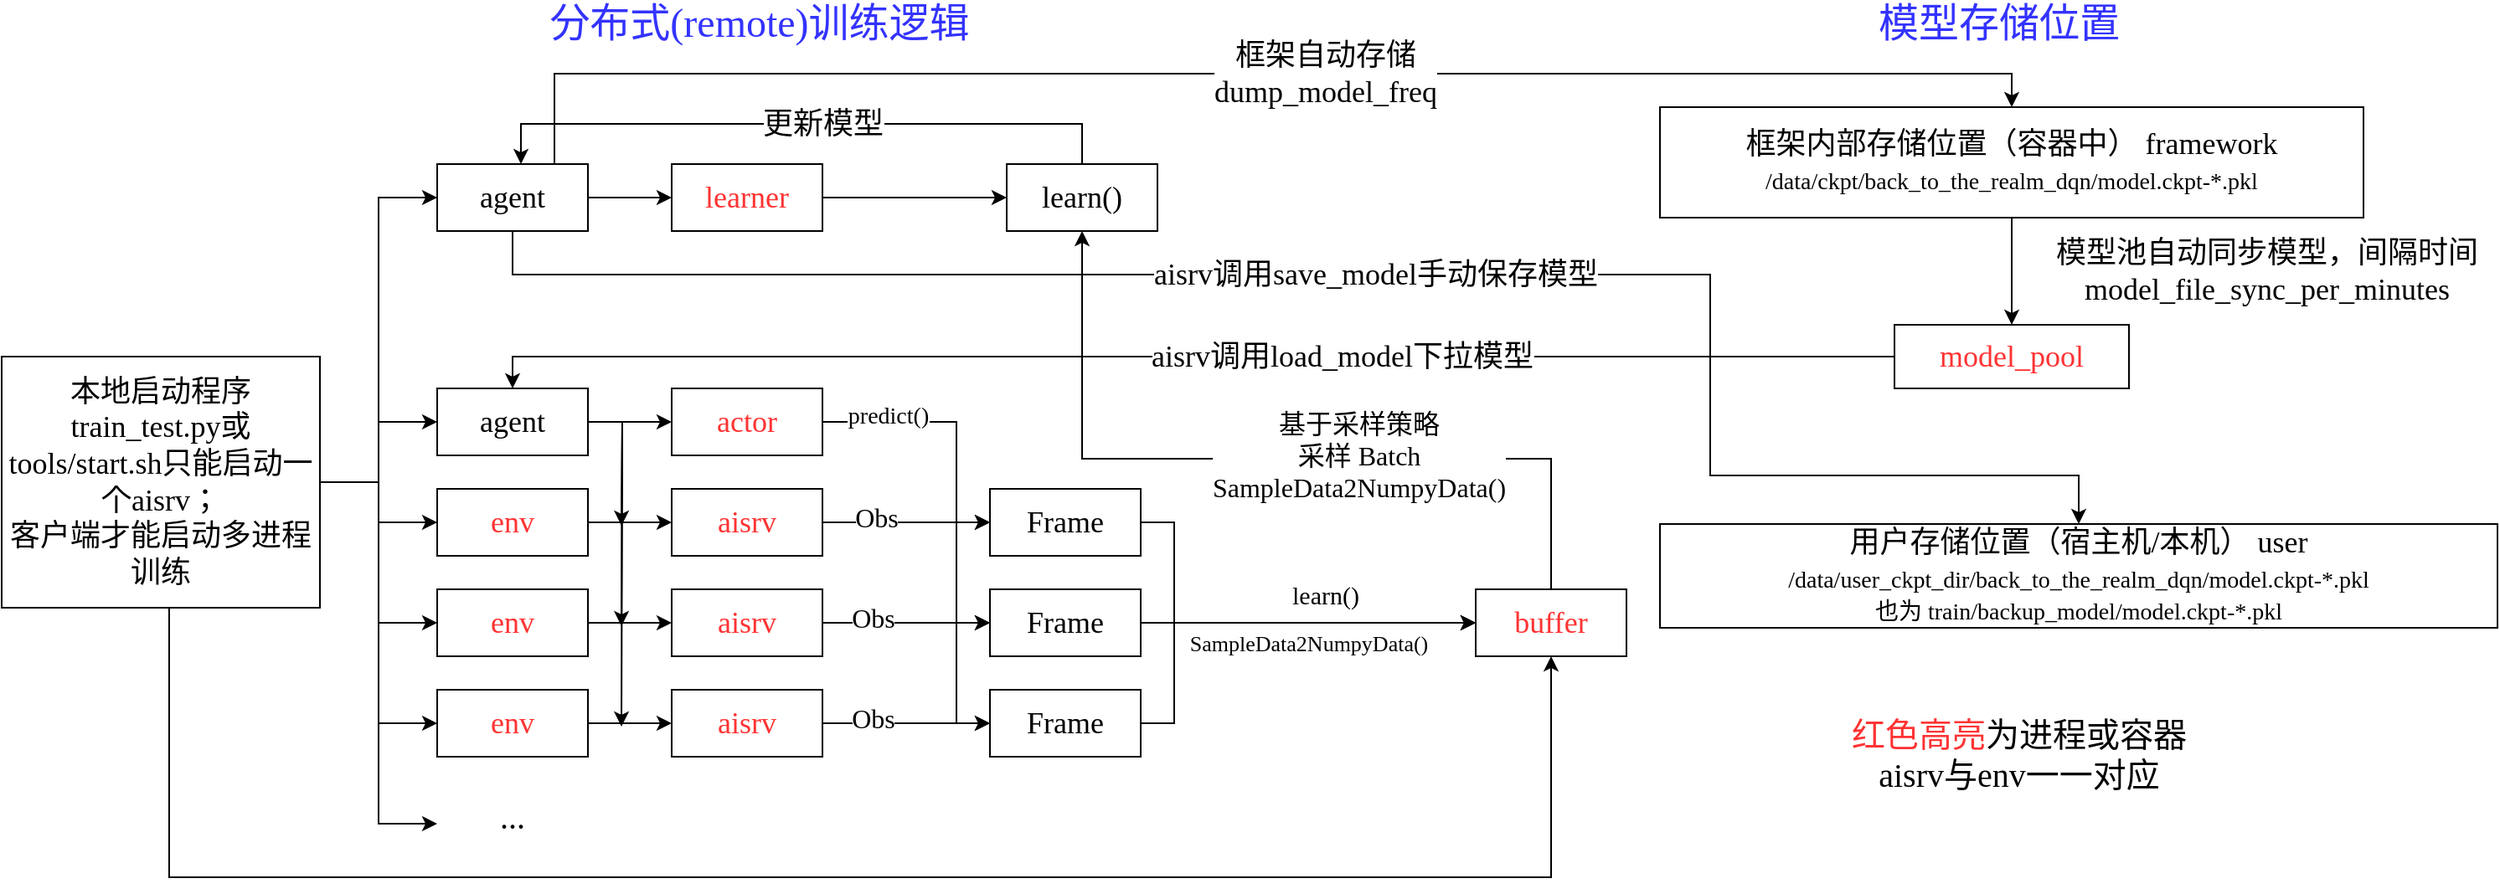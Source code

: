 <mxfile version="24.5.3" type="device">
  <diagram name="第 1 页" id="OxY-nyvcrO5MOwyGo_iK">
    <mxGraphModel dx="1673" dy="998" grid="1" gridSize="10" guides="1" tooltips="1" connect="1" arrows="1" fold="1" page="1" pageScale="1" pageWidth="850" pageHeight="1100" math="0" shadow="0">
      <root>
        <mxCell id="0" />
        <mxCell id="1" parent="0" />
        <mxCell id="oLw-5gWuRcpe2O00W7aW-3" style="edgeStyle=orthogonalEdgeStyle;rounded=0;orthogonalLoop=1;jettySize=auto;html=1;entryX=0;entryY=0.5;entryDx=0;entryDy=0;" parent="1" source="oLw-5gWuRcpe2O00W7aW-1" target="oLw-5gWuRcpe2O00W7aW-2" edge="1">
          <mxGeometry relative="1" as="geometry" />
        </mxCell>
        <mxCell id="oLw-5gWuRcpe2O00W7aW-16" style="edgeStyle=orthogonalEdgeStyle;rounded=0;orthogonalLoop=1;jettySize=auto;html=1;entryX=0;entryY=0.5;entryDx=0;entryDy=0;" parent="1" source="oLw-5gWuRcpe2O00W7aW-1" target="oLw-5gWuRcpe2O00W7aW-12" edge="1">
          <mxGeometry relative="1" as="geometry" />
        </mxCell>
        <mxCell id="oLw-5gWuRcpe2O00W7aW-17" style="edgeStyle=orthogonalEdgeStyle;rounded=0;orthogonalLoop=1;jettySize=auto;html=1;entryX=0;entryY=0.5;entryDx=0;entryDy=0;" parent="1" source="oLw-5gWuRcpe2O00W7aW-1" target="oLw-5gWuRcpe2O00W7aW-8" edge="1">
          <mxGeometry relative="1" as="geometry" />
        </mxCell>
        <mxCell id="oLw-5gWuRcpe2O00W7aW-18" style="edgeStyle=orthogonalEdgeStyle;rounded=0;orthogonalLoop=1;jettySize=auto;html=1;entryX=0;entryY=0.5;entryDx=0;entryDy=0;" parent="1" source="oLw-5gWuRcpe2O00W7aW-1" target="oLw-5gWuRcpe2O00W7aW-9" edge="1">
          <mxGeometry relative="1" as="geometry" />
        </mxCell>
        <mxCell id="oLw-5gWuRcpe2O00W7aW-19" style="edgeStyle=orthogonalEdgeStyle;rounded=0;orthogonalLoop=1;jettySize=auto;html=1;entryX=0;entryY=0.5;entryDx=0;entryDy=0;" parent="1" source="oLw-5gWuRcpe2O00W7aW-1" target="oLw-5gWuRcpe2O00W7aW-10" edge="1">
          <mxGeometry relative="1" as="geometry" />
        </mxCell>
        <mxCell id="oLw-5gWuRcpe2O00W7aW-20" style="edgeStyle=orthogonalEdgeStyle;rounded=0;orthogonalLoop=1;jettySize=auto;html=1;entryX=0;entryY=0.5;entryDx=0;entryDy=0;" parent="1" source="oLw-5gWuRcpe2O00W7aW-1" target="oLw-5gWuRcpe2O00W7aW-11" edge="1">
          <mxGeometry relative="1" as="geometry" />
        </mxCell>
        <mxCell id="oLw-5gWuRcpe2O00W7aW-49" style="edgeStyle=orthogonalEdgeStyle;rounded=0;orthogonalLoop=1;jettySize=auto;html=1;entryX=0.5;entryY=1;entryDx=0;entryDy=0;" parent="1" target="oLw-5gWuRcpe2O00W7aW-45" edge="1">
          <mxGeometry relative="1" as="geometry">
            <mxPoint x="100" y="330" as="sourcePoint" />
            <mxPoint x="900" y="370" as="targetPoint" />
            <Array as="points">
              <mxPoint x="100" y="550" />
              <mxPoint x="925" y="550" />
            </Array>
          </mxGeometry>
        </mxCell>
        <mxCell id="oLw-5gWuRcpe2O00W7aW-1" value="&lt;div&gt;&lt;font face=&quot;CaskaydiaCove Nerd Font&quot; style=&quot;font-size: 18px;&quot;&gt;本地启动程序&lt;/font&gt;&lt;/div&gt;&lt;font face=&quot;CaskaydiaCove Nerd Font&quot; style=&quot;font-size: 18px;&quot;&gt;train_test.py或&lt;/font&gt;&lt;div&gt;&lt;font face=&quot;CaskaydiaCove Nerd Font&quot;&gt;&lt;span style=&quot;font-size: 18px;&quot;&gt;tools/start.sh只能启动一个aisrv；&lt;/span&gt;&lt;/font&gt;&lt;/div&gt;&lt;div&gt;&lt;span style=&quot;font-size: 18px; font-family: &amp;quot;CaskaydiaCove Nerd Font&amp;quot;; background-color: initial;&quot;&gt;客户端才能启动多进程训练&lt;/span&gt;&lt;/div&gt;" style="whiteSpace=wrap;html=1;" parent="1" vertex="1">
          <mxGeometry y="239" width="190" height="150" as="geometry" />
        </mxCell>
        <mxCell id="oLw-5gWuRcpe2O00W7aW-6" value="" style="edgeStyle=orthogonalEdgeStyle;rounded=0;orthogonalLoop=1;jettySize=auto;html=1;" parent="1" source="oLw-5gWuRcpe2O00W7aW-2" target="oLw-5gWuRcpe2O00W7aW-5" edge="1">
          <mxGeometry relative="1" as="geometry" />
        </mxCell>
        <mxCell id="oLw-5gWuRcpe2O00W7aW-75" style="edgeStyle=orthogonalEdgeStyle;rounded=0;orthogonalLoop=1;jettySize=auto;html=1;entryX=0.5;entryY=0;entryDx=0;entryDy=0;" parent="1" source="oLw-5gWuRcpe2O00W7aW-2" target="oLw-5gWuRcpe2O00W7aW-67" edge="1">
          <mxGeometry relative="1" as="geometry">
            <Array as="points">
              <mxPoint x="330" y="70" />
              <mxPoint x="1200" y="70" />
            </Array>
          </mxGeometry>
        </mxCell>
        <mxCell id="oLw-5gWuRcpe2O00W7aW-84" style="edgeStyle=orthogonalEdgeStyle;rounded=0;orthogonalLoop=1;jettySize=auto;html=1;" parent="1" source="oLw-5gWuRcpe2O00W7aW-2" target="oLw-5gWuRcpe2O00W7aW-72" edge="1">
          <mxGeometry relative="1" as="geometry">
            <Array as="points">
              <mxPoint x="305" y="190" />
              <mxPoint x="1020" y="190" />
              <mxPoint x="1020" y="310" />
              <mxPoint x="1240" y="310" />
            </Array>
          </mxGeometry>
        </mxCell>
        <mxCell id="oLw-5gWuRcpe2O00W7aW-2" value="&lt;font face=&quot;CaskaydiaCove Nerd Font&quot;&gt;&lt;span style=&quot;font-size: 18px;&quot;&gt;agent&lt;/span&gt;&lt;/font&gt;" style="whiteSpace=wrap;html=1;" parent="1" vertex="1">
          <mxGeometry x="260" y="124.0" width="90" height="40" as="geometry" />
        </mxCell>
        <mxCell id="oLw-5gWuRcpe2O00W7aW-52" value="" style="edgeStyle=orthogonalEdgeStyle;rounded=0;orthogonalLoop=1;jettySize=auto;html=1;" parent="1" source="oLw-5gWuRcpe2O00W7aW-5" target="oLw-5gWuRcpe2O00W7aW-51" edge="1">
          <mxGeometry relative="1" as="geometry" />
        </mxCell>
        <mxCell id="oLw-5gWuRcpe2O00W7aW-5" value="&lt;font face=&quot;CaskaydiaCove Nerd Font&quot;&gt;&lt;span style=&quot;font-size: 18px;&quot;&gt;learner&lt;/span&gt;&lt;/font&gt;" style="whiteSpace=wrap;html=1;fontColor=#FF3333;" parent="1" vertex="1">
          <mxGeometry x="400" y="124.0" width="90" height="40" as="geometry" />
        </mxCell>
        <mxCell id="oLw-5gWuRcpe2O00W7aW-22" value="" style="edgeStyle=orthogonalEdgeStyle;rounded=0;orthogonalLoop=1;jettySize=auto;html=1;" parent="1" source="oLw-5gWuRcpe2O00W7aW-8" target="oLw-5gWuRcpe2O00W7aW-21" edge="1">
          <mxGeometry relative="1" as="geometry" />
        </mxCell>
        <mxCell id="oLw-5gWuRcpe2O00W7aW-8" value="&lt;font face=&quot;CaskaydiaCove Nerd Font&quot;&gt;&lt;span style=&quot;font-size: 18px;&quot;&gt;env&lt;/span&gt;&lt;/font&gt;" style="whiteSpace=wrap;html=1;fontColor=#FF3333;" parent="1" vertex="1">
          <mxGeometry x="260" y="318" width="90" height="40" as="geometry" />
        </mxCell>
        <mxCell id="oLw-5gWuRcpe2O00W7aW-9" value="&lt;font face=&quot;CaskaydiaCove Nerd Font&quot;&gt;&lt;span style=&quot;font-size: 18px;&quot;&gt;env&lt;/span&gt;&lt;/font&gt;" style="whiteSpace=wrap;html=1;fontColor=#FF3333;" parent="1" vertex="1">
          <mxGeometry x="260" y="378" width="90" height="40" as="geometry" />
        </mxCell>
        <mxCell id="oLw-5gWuRcpe2O00W7aW-10" value="&lt;font face=&quot;CaskaydiaCove Nerd Font&quot;&gt;&lt;span style=&quot;font-size: 18px;&quot;&gt;env&lt;/span&gt;&lt;/font&gt;" style="whiteSpace=wrap;html=1;fontColor=#FF3333;" parent="1" vertex="1">
          <mxGeometry x="260" y="438" width="90" height="40" as="geometry" />
        </mxCell>
        <mxCell id="oLw-5gWuRcpe2O00W7aW-11" value="&lt;font style=&quot;font-size: 20px;&quot; face=&quot;CaskaydiaCove Nerd Font&quot;&gt;&lt;span style=&quot;font-size: 20px;&quot;&gt;...&lt;/span&gt;&lt;/font&gt;" style="whiteSpace=wrap;html=1;fillColor=none;strokeColor=none;fontSize=20;spacingBottom=10;" parent="1" vertex="1">
          <mxGeometry x="260" y="508" width="90" height="20" as="geometry" />
        </mxCell>
        <mxCell id="oLw-5gWuRcpe2O00W7aW-15" value="" style="edgeStyle=orthogonalEdgeStyle;rounded=0;orthogonalLoop=1;jettySize=auto;html=1;" parent="1" source="oLw-5gWuRcpe2O00W7aW-12" target="oLw-5gWuRcpe2O00W7aW-14" edge="1">
          <mxGeometry relative="1" as="geometry" />
        </mxCell>
        <mxCell id="oLw-5gWuRcpe2O00W7aW-86" style="edgeStyle=orthogonalEdgeStyle;rounded=0;orthogonalLoop=1;jettySize=auto;html=1;" parent="1" source="oLw-5gWuRcpe2O00W7aW-12" edge="1">
          <mxGeometry relative="1" as="geometry">
            <mxPoint x="370" y="340" as="targetPoint" />
          </mxGeometry>
        </mxCell>
        <mxCell id="oLw-5gWuRcpe2O00W7aW-87" style="edgeStyle=orthogonalEdgeStyle;rounded=0;orthogonalLoop=1;jettySize=auto;html=1;" parent="1" source="oLw-5gWuRcpe2O00W7aW-12" edge="1">
          <mxGeometry relative="1" as="geometry">
            <mxPoint x="370" y="400" as="targetPoint" />
          </mxGeometry>
        </mxCell>
        <mxCell id="oLw-5gWuRcpe2O00W7aW-88" style="edgeStyle=orthogonalEdgeStyle;rounded=0;orthogonalLoop=1;jettySize=auto;html=1;" parent="1" source="oLw-5gWuRcpe2O00W7aW-12" edge="1">
          <mxGeometry relative="1" as="geometry">
            <mxPoint x="370" y="460" as="targetPoint" />
          </mxGeometry>
        </mxCell>
        <mxCell id="oLw-5gWuRcpe2O00W7aW-12" value="&lt;font face=&quot;CaskaydiaCove Nerd Font&quot;&gt;&lt;span style=&quot;font-size: 18px;&quot;&gt;agent&lt;/span&gt;&lt;/font&gt;" style="whiteSpace=wrap;html=1;" parent="1" vertex="1">
          <mxGeometry x="260" y="258" width="90" height="40" as="geometry" />
        </mxCell>
        <mxCell id="oLw-5gWuRcpe2O00W7aW-30" style="edgeStyle=orthogonalEdgeStyle;rounded=0;orthogonalLoop=1;jettySize=auto;html=1;entryX=0;entryY=0.5;entryDx=0;entryDy=0;" parent="1" source="oLw-5gWuRcpe2O00W7aW-14" target="oLw-5gWuRcpe2O00W7aW-28" edge="1">
          <mxGeometry relative="1" as="geometry">
            <Array as="points">
              <mxPoint x="570" y="278" />
              <mxPoint x="570" y="338" />
            </Array>
          </mxGeometry>
        </mxCell>
        <mxCell id="oLw-5gWuRcpe2O00W7aW-35" style="edgeStyle=orthogonalEdgeStyle;rounded=0;orthogonalLoop=1;jettySize=auto;html=1;entryX=0;entryY=0.5;entryDx=0;entryDy=0;" parent="1" source="oLw-5gWuRcpe2O00W7aW-14" target="oLw-5gWuRcpe2O00W7aW-31" edge="1">
          <mxGeometry relative="1" as="geometry">
            <Array as="points">
              <mxPoint x="570" y="278" />
              <mxPoint x="570" y="398" />
            </Array>
          </mxGeometry>
        </mxCell>
        <mxCell id="oLw-5gWuRcpe2O00W7aW-36" style="edgeStyle=orthogonalEdgeStyle;rounded=0;orthogonalLoop=1;jettySize=auto;html=1;entryX=0;entryY=0.5;entryDx=0;entryDy=0;" parent="1" source="oLw-5gWuRcpe2O00W7aW-14" target="oLw-5gWuRcpe2O00W7aW-33" edge="1">
          <mxGeometry relative="1" as="geometry">
            <Array as="points">
              <mxPoint x="570" y="278" />
              <mxPoint x="570" y="458" />
            </Array>
          </mxGeometry>
        </mxCell>
        <mxCell id="oLw-5gWuRcpe2O00W7aW-37" value="&lt;font style=&quot;font-size: 14px;&quot;&gt;predict()&lt;/font&gt;" style="edgeLabel;html=1;align=center;verticalAlign=middle;resizable=0;points=[];fontFamily=CaskaydiaCove Nerd Font;" parent="oLw-5gWuRcpe2O00W7aW-36" vertex="1" connectable="0">
          <mxGeometry x="-0.8" y="-2" relative="1" as="geometry">
            <mxPoint x="11" y="-5" as="offset" />
          </mxGeometry>
        </mxCell>
        <mxCell id="oLw-5gWuRcpe2O00W7aW-14" value="&lt;font face=&quot;CaskaydiaCove Nerd Font&quot;&gt;&lt;span style=&quot;font-size: 18px;&quot;&gt;actor&lt;/span&gt;&lt;/font&gt;" style="whiteSpace=wrap;html=1;fontColor=#FF3333;" parent="1" vertex="1">
          <mxGeometry x="400" y="258" width="90" height="40" as="geometry" />
        </mxCell>
        <mxCell id="oLw-5gWuRcpe2O00W7aW-29" value="" style="edgeStyle=orthogonalEdgeStyle;rounded=0;orthogonalLoop=1;jettySize=auto;html=1;fontFamily=CaskaydiaCove Nerd Font;" parent="1" source="oLw-5gWuRcpe2O00W7aW-21" target="oLw-5gWuRcpe2O00W7aW-28" edge="1">
          <mxGeometry relative="1" as="geometry" />
        </mxCell>
        <mxCell id="oLw-5gWuRcpe2O00W7aW-38" value="Obs" style="edgeLabel;html=1;align=center;verticalAlign=middle;resizable=0;points=[];fontFamily=CaskaydiaCove Nerd Font;fontSize=16;" parent="oLw-5gWuRcpe2O00W7aW-29" vertex="1" connectable="0">
          <mxGeometry x="-0.375" y="2" relative="1" as="geometry">
            <mxPoint y="-1" as="offset" />
          </mxGeometry>
        </mxCell>
        <mxCell id="oLw-5gWuRcpe2O00W7aW-21" value="&lt;font face=&quot;CaskaydiaCove Nerd Font&quot;&gt;&lt;span style=&quot;font-size: 18px;&quot;&gt;aisrv&lt;/span&gt;&lt;/font&gt;" style="whiteSpace=wrap;html=1;fontColor=#FF3333;" parent="1" vertex="1">
          <mxGeometry x="400" y="318" width="90" height="40" as="geometry" />
        </mxCell>
        <mxCell id="oLw-5gWuRcpe2O00W7aW-23" value="" style="edgeStyle=orthogonalEdgeStyle;rounded=0;orthogonalLoop=1;jettySize=auto;html=1;exitX=1;exitY=0.5;exitDx=0;exitDy=0;" parent="1" source="oLw-5gWuRcpe2O00W7aW-9" target="oLw-5gWuRcpe2O00W7aW-24" edge="1">
          <mxGeometry relative="1" as="geometry">
            <mxPoint x="610" y="388" as="sourcePoint" />
          </mxGeometry>
        </mxCell>
        <mxCell id="oLw-5gWuRcpe2O00W7aW-32" value="" style="edgeStyle=orthogonalEdgeStyle;rounded=0;orthogonalLoop=1;jettySize=auto;html=1;" parent="1" source="oLw-5gWuRcpe2O00W7aW-24" target="oLw-5gWuRcpe2O00W7aW-31" edge="1">
          <mxGeometry relative="1" as="geometry" />
        </mxCell>
        <mxCell id="oLw-5gWuRcpe2O00W7aW-24" value="&lt;font face=&quot;CaskaydiaCove Nerd Font&quot;&gt;&lt;span style=&quot;font-size: 18px;&quot;&gt;aisrv&lt;/span&gt;&lt;/font&gt;" style="whiteSpace=wrap;html=1;fontColor=#FF3333;" parent="1" vertex="1">
          <mxGeometry x="400" y="378" width="90" height="40" as="geometry" />
        </mxCell>
        <mxCell id="oLw-5gWuRcpe2O00W7aW-25" value="" style="edgeStyle=orthogonalEdgeStyle;rounded=0;orthogonalLoop=1;jettySize=auto;html=1;" parent="1" source="oLw-5gWuRcpe2O00W7aW-10" target="oLw-5gWuRcpe2O00W7aW-26" edge="1">
          <mxGeometry relative="1" as="geometry">
            <mxPoint x="370" y="518" as="sourcePoint" />
          </mxGeometry>
        </mxCell>
        <mxCell id="oLw-5gWuRcpe2O00W7aW-34" value="" style="edgeStyle=orthogonalEdgeStyle;rounded=0;orthogonalLoop=1;jettySize=auto;html=1;" parent="1" source="oLw-5gWuRcpe2O00W7aW-26" target="oLw-5gWuRcpe2O00W7aW-33" edge="1">
          <mxGeometry relative="1" as="geometry" />
        </mxCell>
        <mxCell id="oLw-5gWuRcpe2O00W7aW-26" value="&lt;font face=&quot;CaskaydiaCove Nerd Font&quot;&gt;&lt;span style=&quot;font-size: 18px;&quot;&gt;aisrv&lt;/span&gt;&lt;/font&gt;" style="whiteSpace=wrap;html=1;fontColor=#FF3333;" parent="1" vertex="1">
          <mxGeometry x="400" y="438" width="90" height="40" as="geometry" />
        </mxCell>
        <mxCell id="oLw-5gWuRcpe2O00W7aW-44" style="edgeStyle=orthogonalEdgeStyle;rounded=0;orthogonalLoop=1;jettySize=auto;html=1;entryX=0;entryY=0.5;entryDx=0;entryDy=0;" parent="1" source="oLw-5gWuRcpe2O00W7aW-28" target="oLw-5gWuRcpe2O00W7aW-45" edge="1">
          <mxGeometry relative="1" as="geometry">
            <mxPoint x="800" y="368" as="targetPoint" />
            <Array as="points">
              <mxPoint x="700" y="338" />
              <mxPoint x="700" y="398" />
            </Array>
          </mxGeometry>
        </mxCell>
        <mxCell id="oLw-5gWuRcpe2O00W7aW-48" value="&lt;font face=&quot;CaskaydiaCove Nerd Font&quot; style=&quot;font-size: 15px;&quot;&gt;learn()&lt;/font&gt;" style="edgeLabel;html=1;align=center;verticalAlign=middle;resizable=0;points=[];" parent="oLw-5gWuRcpe2O00W7aW-44" vertex="1" connectable="0">
          <mxGeometry x="-0.6" y="-3" relative="1" as="geometry">
            <mxPoint x="93" y="11" as="offset" />
          </mxGeometry>
        </mxCell>
        <mxCell id="oLw-5gWuRcpe2O00W7aW-28" value="&lt;font face=&quot;CaskaydiaCove Nerd Font&quot;&gt;&lt;span style=&quot;font-size: 18px;&quot;&gt;Frame&lt;/span&gt;&lt;/font&gt;" style="whiteSpace=wrap;html=1;" parent="1" vertex="1">
          <mxGeometry x="590" y="318" width="90" height="40" as="geometry" />
        </mxCell>
        <mxCell id="oLw-5gWuRcpe2O00W7aW-46" value="" style="edgeStyle=orthogonalEdgeStyle;rounded=0;orthogonalLoop=1;jettySize=auto;html=1;" parent="1" source="oLw-5gWuRcpe2O00W7aW-31" target="oLw-5gWuRcpe2O00W7aW-45" edge="1">
          <mxGeometry relative="1" as="geometry" />
        </mxCell>
        <mxCell id="oLw-5gWuRcpe2O00W7aW-31" value="&lt;font face=&quot;CaskaydiaCove Nerd Font&quot;&gt;&lt;span style=&quot;font-size: 18px;&quot;&gt;Frame&lt;/span&gt;&lt;/font&gt;" style="whiteSpace=wrap;html=1;" parent="1" vertex="1">
          <mxGeometry x="590" y="378" width="90" height="40" as="geometry" />
        </mxCell>
        <mxCell id="oLw-5gWuRcpe2O00W7aW-47" style="edgeStyle=orthogonalEdgeStyle;rounded=0;orthogonalLoop=1;jettySize=auto;html=1;entryX=0;entryY=0.5;entryDx=0;entryDy=0;" parent="1" source="oLw-5gWuRcpe2O00W7aW-33" target="oLw-5gWuRcpe2O00W7aW-45" edge="1">
          <mxGeometry relative="1" as="geometry">
            <Array as="points">
              <mxPoint x="700" y="458" />
              <mxPoint x="700" y="398" />
            </Array>
          </mxGeometry>
        </mxCell>
        <mxCell id="oLw-5gWuRcpe2O00W7aW-33" value="&lt;font face=&quot;CaskaydiaCove Nerd Font&quot;&gt;&lt;span style=&quot;font-size: 18px;&quot;&gt;Frame&lt;/span&gt;&lt;/font&gt;" style="whiteSpace=wrap;html=1;" parent="1" vertex="1">
          <mxGeometry x="590" y="438" width="90" height="40" as="geometry" />
        </mxCell>
        <mxCell id="oLw-5gWuRcpe2O00W7aW-42" value="Obs" style="edgeLabel;html=1;align=center;verticalAlign=middle;resizable=0;points=[];fontFamily=CaskaydiaCove Nerd Font;fontSize=16;" parent="1" vertex="1" connectable="0">
          <mxGeometry x="520" y="395" as="geometry" />
        </mxCell>
        <mxCell id="oLw-5gWuRcpe2O00W7aW-43" value="Obs" style="edgeLabel;html=1;align=center;verticalAlign=middle;resizable=0;points=[];fontFamily=CaskaydiaCove Nerd Font;fontSize=16;" parent="1" vertex="1" connectable="0">
          <mxGeometry x="520" y="455" as="geometry" />
        </mxCell>
        <mxCell id="oLw-5gWuRcpe2O00W7aW-57" value="" style="edgeStyle=orthogonalEdgeStyle;rounded=0;orthogonalLoop=1;jettySize=auto;html=1;entryX=0.5;entryY=1;entryDx=0;entryDy=0;" parent="1" source="oLw-5gWuRcpe2O00W7aW-45" target="oLw-5gWuRcpe2O00W7aW-51" edge="1">
          <mxGeometry relative="1" as="geometry">
            <mxPoint x="690" y="204" as="targetPoint" />
            <Array as="points">
              <mxPoint x="925" y="300" />
              <mxPoint x="645" y="300" />
            </Array>
          </mxGeometry>
        </mxCell>
        <mxCell id="oLw-5gWuRcpe2O00W7aW-45" value="&lt;font face=&quot;CaskaydiaCove Nerd Font&quot;&gt;&lt;span style=&quot;font-size: 18px;&quot;&gt;buffer&lt;/span&gt;&lt;/font&gt;" style="whiteSpace=wrap;html=1;fontColor=#FF3333;" parent="1" vertex="1">
          <mxGeometry x="880" y="378" width="90" height="40" as="geometry" />
        </mxCell>
        <mxCell id="oLw-5gWuRcpe2O00W7aW-59" style="edgeStyle=orthogonalEdgeStyle;rounded=0;orthogonalLoop=1;jettySize=auto;html=1;entryX=0.5;entryY=0;entryDx=0;entryDy=0;exitX=0.5;exitY=0;exitDx=0;exitDy=0;" parent="1" source="oLw-5gWuRcpe2O00W7aW-51" edge="1">
          <mxGeometry relative="1" as="geometry">
            <mxPoint x="650" y="124" as="sourcePoint" />
            <mxPoint x="310" y="124" as="targetPoint" />
            <Array as="points">
              <mxPoint x="645" y="100" />
              <mxPoint x="310" y="100" />
            </Array>
          </mxGeometry>
        </mxCell>
        <mxCell id="oLw-5gWuRcpe2O00W7aW-51" value="&lt;font color=&quot;#000000&quot; style=&quot;font-size: 18px;&quot; face=&quot;CaskaydiaCove Nerd Font&quot;&gt;learn()&lt;/font&gt;" style="whiteSpace=wrap;html=1;fontColor=#FF3333;" parent="1" vertex="1">
          <mxGeometry x="600" y="124.0" width="90" height="40" as="geometry" />
        </mxCell>
        <mxCell id="oLw-5gWuRcpe2O00W7aW-54" value="&lt;font style=&quot;font-size: 13px;&quot; face=&quot;CaskaydiaCove Nerd Font&quot;&gt;SampleData2NumpyData()&lt;/font&gt;" style="edgeLabel;html=1;align=center;verticalAlign=middle;resizable=0;points=[];" parent="1" vertex="1" connectable="0">
          <mxGeometry x="780" y="410" as="geometry" />
        </mxCell>
        <mxCell id="oLw-5gWuRcpe2O00W7aW-58" value="&lt;div style=&quot;font-size: 16px;&quot;&gt;&lt;font style=&quot;font-size: 16px;&quot;&gt;基于采样策略&lt;/font&gt;&lt;/div&gt;&lt;div style=&quot;font-size: 16px;&quot;&gt;&lt;font style=&quot;font-size: 16px;&quot;&gt;&lt;font style=&quot;font-size: 16px;&quot;&gt;采样&amp;nbsp;&lt;/font&gt;Batch&lt;/font&gt;&lt;/div&gt;&lt;div style=&quot;font-size: 16px;&quot;&gt;&lt;font style=&quot;font-size: 16px;&quot;&gt;&lt;font style=&quot;font-size: 16px;&quot;&gt;SampleData2NumpyData()&lt;/font&gt;&lt;br style=&quot;font-size: 16px;&quot;&gt;&lt;/font&gt;&lt;/div&gt;" style="edgeLabel;html=1;align=center;verticalAlign=middle;resizable=0;points=[];fontFamily=CaskaydiaCove Nerd Font;fontSize=16;" parent="1" vertex="1" connectable="0">
          <mxGeometry x="810" y="298" as="geometry" />
        </mxCell>
        <mxCell id="oLw-5gWuRcpe2O00W7aW-61" value="&lt;div&gt;&lt;font style=&quot;font-size: 18px;&quot;&gt;框架自动存储&lt;/font&gt;&lt;/div&gt;&lt;div&gt;&lt;font style=&quot;&quot;&gt;&lt;span style=&quot;font-size: 18px;&quot;&gt;dump_model_freq&lt;/span&gt;&lt;br&gt;&lt;/font&gt;&lt;/div&gt;" style="edgeLabel;html=1;align=center;verticalAlign=middle;resizable=0;points=[];fontFamily=CaskaydiaCove Nerd Font;" parent="1" vertex="1" connectable="0">
          <mxGeometry x="790" y="70" as="geometry" />
        </mxCell>
        <mxCell id="oLw-5gWuRcpe2O00W7aW-63" value="&lt;div style=&quot;&quot;&gt;&lt;font style=&quot;font-size: 24px;&quot;&gt;模型存储位置&lt;/font&gt;&lt;/div&gt;" style="edgeLabel;html=1;align=center;verticalAlign=middle;resizable=0;points=[];fontFamily=CaskaydiaCove Nerd Font;fontColor=#3333FF;" parent="1" vertex="1" connectable="0">
          <mxGeometry x="1200" y="40" as="geometry">
            <mxPoint x="-8" as="offset" />
          </mxGeometry>
        </mxCell>
        <mxCell id="oLw-5gWuRcpe2O00W7aW-64" value="&lt;div style=&quot;&quot;&gt;&lt;font color=&quot;#3333ff&quot; style=&quot;font-size: 24px;&quot;&gt;分布式(remote)训练逻辑&lt;/font&gt;&lt;/div&gt;" style="edgeLabel;html=1;align=center;verticalAlign=middle;resizable=0;points=[];fontFamily=CaskaydiaCove Nerd Font;" parent="1" vertex="1" connectable="0">
          <mxGeometry x="460" y="40" as="geometry">
            <mxPoint x="-8" as="offset" />
          </mxGeometry>
        </mxCell>
        <mxCell id="oLw-5gWuRcpe2O00W7aW-79" style="edgeStyle=orthogonalEdgeStyle;rounded=0;orthogonalLoop=1;jettySize=auto;html=1;entryX=0.5;entryY=0;entryDx=0;entryDy=0;exitX=0;exitY=0.5;exitDx=0;exitDy=0;" parent="1" source="oLw-5gWuRcpe2O00W7aW-81" target="oLw-5gWuRcpe2O00W7aW-12" edge="1">
          <mxGeometry relative="1" as="geometry">
            <mxPoint x="930" y="180" as="sourcePoint" />
            <Array as="points">
              <mxPoint x="305" y="239" />
            </Array>
          </mxGeometry>
        </mxCell>
        <mxCell id="oLw-5gWuRcpe2O00W7aW-82" value="" style="edgeStyle=orthogonalEdgeStyle;rounded=0;orthogonalLoop=1;jettySize=auto;html=1;" parent="1" source="oLw-5gWuRcpe2O00W7aW-67" target="oLw-5gWuRcpe2O00W7aW-81" edge="1">
          <mxGeometry relative="1" as="geometry" />
        </mxCell>
        <mxCell id="oLw-5gWuRcpe2O00W7aW-67" value="&lt;span style=&quot;font-size: 18px; text-align: left;&quot;&gt;&lt;font face=&quot;CaskaydiaCove Nerd Font&quot; style=&quot;&quot; color=&quot;#000000&quot;&gt;框架内部存储位置（容器中） framework&lt;/font&gt;&lt;/span&gt;&lt;div&gt;&lt;span style=&quot;font-size: 14px; text-align: left;&quot;&gt;&lt;font face=&quot;CaskaydiaCove Nerd Font&quot; style=&quot;&quot; color=&quot;#000000&quot;&gt;/data/ckpt/back_to_the_realm_dqn/model.ckpt-*.pkl&lt;/font&gt;&lt;/span&gt;&lt;span style=&quot;color: rgb(0, 0, 0); font-family: &amp;quot;CaskaydiaCove Nerd Font&amp;quot;, 方正新书宋_GBK, 宋体, Consolas, &amp;quot;Courier New&amp;quot;, monospace; font-size: 18px; text-align: left;&quot;&gt;&lt;br&gt;&lt;/span&gt;&lt;/div&gt;" style="whiteSpace=wrap;html=1;fontColor=#FF3333;" parent="1" vertex="1">
          <mxGeometry x="990" y="90" width="420" height="66" as="geometry" />
        </mxCell>
        <mxCell id="oLw-5gWuRcpe2O00W7aW-71" style="edgeStyle=orthogonalEdgeStyle;rounded=0;orthogonalLoop=1;jettySize=auto;html=1;exitX=0.5;exitY=1;exitDx=0;exitDy=0;" parent="1" source="oLw-5gWuRcpe2O00W7aW-67" target="oLw-5gWuRcpe2O00W7aW-67" edge="1">
          <mxGeometry relative="1" as="geometry" />
        </mxCell>
        <mxCell id="oLw-5gWuRcpe2O00W7aW-72" value="&lt;span style=&quot;font-size: 18px; text-align: left;&quot;&gt;&lt;font face=&quot;CaskaydiaCove Nerd Font&quot; style=&quot;&quot; color=&quot;#000000&quot;&gt;用户存储位置（宿主机/本机） user&lt;/font&gt;&lt;/span&gt;&lt;div&gt;&lt;span style=&quot;font-size: 14px; text-align: start;&quot;&gt;&lt;font face=&quot;CaskaydiaCove Nerd Font&quot; style=&quot;&quot; color=&quot;#000000&quot;&gt;/data/user_ckpt_dir/back_to_the_realm_dqn/model.ckpt-*.pkl&lt;/font&gt;&lt;/span&gt;&lt;span style=&quot;color: rgb(0, 0, 0); font-family: &amp;quot;CaskaydiaCove Nerd Font&amp;quot;, 方正新书宋_GBK, 宋体, Consolas, &amp;quot;Courier New&amp;quot;, monospace; font-size: 18px; text-align: left;&quot;&gt;&lt;br&gt;&lt;/span&gt;&lt;/div&gt;&lt;div&gt;&lt;span style=&quot;font-size: 14px; text-align: start;&quot;&gt;&lt;font face=&quot;CaskaydiaCove Nerd Font&quot; style=&quot;&quot; color=&quot;#000000&quot;&gt;也为 train/backup_model/&lt;/font&gt;&lt;/span&gt;&lt;span style=&quot;color: rgb(0, 0, 0); font-family: &amp;quot;CaskaydiaCove Nerd Font&amp;quot;; font-size: 14px; text-align: start; background-color: initial;&quot;&gt;model.ckpt-*.pkl&lt;/span&gt;&lt;/div&gt;" style="whiteSpace=wrap;html=1;fontColor=#FF3333;" parent="1" vertex="1">
          <mxGeometry x="990" y="339" width="500" height="62" as="geometry" />
        </mxCell>
        <mxCell id="oLw-5gWuRcpe2O00W7aW-76" value="&lt;div&gt;&lt;font style=&quot;font-size: 18px;&quot;&gt;更新模型&lt;/font&gt;&lt;/div&gt;" style="edgeLabel;html=1;align=center;verticalAlign=middle;resizable=0;points=[];fontFamily=CaskaydiaCove Nerd Font;" parent="1" vertex="1" connectable="0">
          <mxGeometry x="490" y="100" as="geometry" />
        </mxCell>
        <mxCell id="oLw-5gWuRcpe2O00W7aW-80" value="&lt;div&gt;&lt;span style=&quot;font-size: 18px;&quot;&gt;aisrv调用load_model下拉模型&lt;/span&gt;&lt;br&gt;&lt;/div&gt;" style="edgeLabel;html=1;align=center;verticalAlign=middle;resizable=0;points=[];fontFamily=CaskaydiaCove Nerd Font;" parent="1" vertex="1" connectable="0">
          <mxGeometry x="800" y="239" as="geometry" />
        </mxCell>
        <mxCell id="oLw-5gWuRcpe2O00W7aW-81" value="&lt;div&gt;&lt;span style=&quot;font-size: 18px; text-align: left;&quot;&gt;&lt;font style=&quot;&quot; face=&quot;CaskaydiaCove Nerd Font&quot;&gt;model_pool&lt;/font&gt;&lt;/span&gt;&lt;/div&gt;" style="whiteSpace=wrap;html=1;fontColor=#FF3333;" parent="1" vertex="1">
          <mxGeometry x="1130" y="220" width="140" height="38" as="geometry" />
        </mxCell>
        <mxCell id="oLw-5gWuRcpe2O00W7aW-83" value="&lt;div&gt;&lt;span style=&quot;font-size: 18px;&quot;&gt;模型池自动同步模型，间隔时间&lt;/span&gt;&lt;/div&gt;&lt;div&gt;&lt;span style=&quot;font-size: 18px;&quot;&gt;model_file_sync_per_minutes&lt;/span&gt;&lt;br&gt;&lt;/div&gt;" style="edgeLabel;html=1;align=center;verticalAlign=middle;resizable=0;points=[];fontFamily=CaskaydiaCove Nerd Font;" parent="1" vertex="1" connectable="0">
          <mxGeometry x="1360" y="190" as="geometry">
            <mxPoint x="-8" y="-2" as="offset" />
          </mxGeometry>
        </mxCell>
        <mxCell id="oLw-5gWuRcpe2O00W7aW-85" value="&lt;div&gt;&lt;span style=&quot;font-size: 18px;&quot;&gt;aisrv调用save_model手动保存模型&lt;/span&gt;&lt;br&gt;&lt;/div&gt;" style="edgeLabel;html=1;align=center;verticalAlign=middle;resizable=0;points=[];fontFamily=CaskaydiaCove Nerd Font;" parent="1" vertex="1" connectable="0">
          <mxGeometry x="820" y="190" as="geometry" />
        </mxCell>
        <mxCell id="oLw-5gWuRcpe2O00W7aW-89" value="&lt;div style=&quot;font-size: 20px;&quot;&gt;&lt;span style=&quot;font-size: 20px;&quot;&gt;&lt;font color=&quot;#ff3333&quot; style=&quot;font-size: 20px;&quot;&gt;红色高亮&lt;/font&gt;为进程或容器&lt;/span&gt;&lt;/div&gt;&lt;div style=&quot;font-size: 20px;&quot;&gt;&lt;span style=&quot;font-size: 20px;&quot;&gt;aisrv与env一一对应&lt;/span&gt;&lt;/div&gt;" style="edgeLabel;html=1;align=center;verticalAlign=middle;resizable=0;points=[];fontFamily=CaskaydiaCove Nerd Font;fontSize=20;" parent="1" vertex="1" connectable="0">
          <mxGeometry x="1200" y="478" as="geometry">
            <mxPoint x="4" y="-2" as="offset" />
          </mxGeometry>
        </mxCell>
        <mxCell id="oLw-5gWuRcpe2O00W7aW-90" style="edgeStyle=orthogonalEdgeStyle;rounded=0;orthogonalLoop=1;jettySize=auto;html=1;exitX=0.5;exitY=1;exitDx=0;exitDy=0;" parent="1" source="oLw-5gWuRcpe2O00W7aW-1" target="oLw-5gWuRcpe2O00W7aW-1" edge="1">
          <mxGeometry relative="1" as="geometry" />
        </mxCell>
      </root>
    </mxGraphModel>
  </diagram>
</mxfile>
